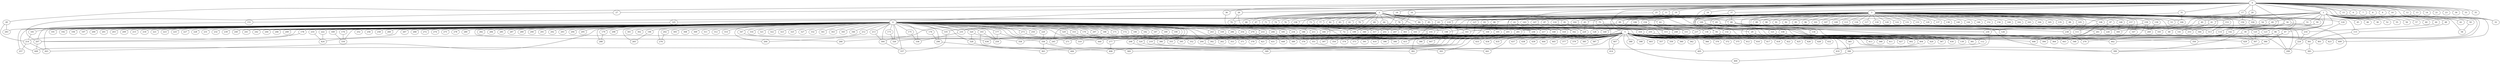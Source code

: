 
graph graphname {
    0 -- 1
0 -- 2
0 -- 3
0 -- 4
0 -- 5
0 -- 6
0 -- 7
0 -- 8
0 -- 9
0 -- 10
0 -- 11
0 -- 12
0 -- 13
0 -- 14
0 -- 15
0 -- 16
0 -- 17
0 -- 18
0 -- 19
0 -- 20
0 -- 21
0 -- 22
0 -- 23
0 -- 24
0 -- 25
0 -- 26
0 -- 27
0 -- 28
0 -- 29
0 -- 30
0 -- 31
0 -- 32
0 -- 33
0 -- 34
0 -- 35
0 -- 36
0 -- 37
0 -- 401
0 -- 423
1 -- 38
1 -- 39
1 -- 40
1 -- 41
1 -- 42
1 -- 43
1 -- 44
1 -- 45
1 -- 46
1 -- 47
1 -- 48
1 -- 49
1 -- 50
1 -- 51
1 -- 52
1 -- 53
1 -- 54
1 -- 55
1 -- 56
1 -- 57
1 -- 58
1 -- 59
1 -- 60
2 -- 61
2 -- 62
2 -- 63
2 -- 64
2 -- 65
2 -- 66
2 -- 67
2 -- 68
2 -- 69
2 -- 70
2 -- 71
2 -- 72
2 -- 73
2 -- 74
2 -- 75
2 -- 76
2 -- 77
2 -- 78
2 -- 79
2 -- 80
2 -- 81
2 -- 82
2 -- 83
2 -- 84
2 -- 85
2 -- 374
2 -- 53
3 -- 128
3 -- 130
3 -- 131
3 -- 132
3 -- 133
3 -- 134
3 -- 129
3 -- 136
3 -- 137
3 -- 138
3 -- 139
3 -- 140
3 -- 141
3 -- 142
3 -- 143
3 -- 144
3 -- 145
3 -- 146
3 -- 147
3 -- 148
3 -- 149
3 -- 150
3 -- 151
3 -- 152
3 -- 153
3 -- 154
3 -- 155
3 -- 156
3 -- 157
3 -- 158
3 -- 159
3 -- 160
3 -- 161
3 -- 162
3 -- 163
3 -- 164
3 -- 165
3 -- 166
3 -- 167
3 -- 135
3 -- 86
3 -- 87
3 -- 88
3 -- 89
3 -- 90
3 -- 91
3 -- 92
3 -- 93
3 -- 94
3 -- 95
3 -- 96
3 -- 97
3 -- 98
3 -- 99
3 -- 100
3 -- 101
3 -- 102
3 -- 103
3 -- 104
3 -- 105
3 -- 106
3 -- 107
3 -- 108
3 -- 109
3 -- 110
3 -- 111
3 -- 112
3 -- 113
3 -- 114
3 -- 115
3 -- 116
3 -- 117
3 -- 118
3 -- 119
3 -- 120
3 -- 121
3 -- 122
3 -- 123
3 -- 124
3 -- 125
3 -- 126
3 -- 127
3 -- 205
4 -- 168
4 -- 169
4 -- 170
4 -- 171
4 -- 172
4 -- 173
4 -- 174
4 -- 175
4 -- 176
4 -- 177
4 -- 178
4 -- 179
4 -- 180
4 -- 181
4 -- 182
4 -- 183
4 -- 184
4 -- 185
4 -- 186
4 -- 187
4 -- 188
4 -- 189
4 -- 190
4 -- 191
4 -- 192
4 -- 193
4 -- 194
4 -- 195
4 -- 196
4 -- 197
4 -- 198
4 -- 199
4 -- 200
4 -- 201
4 -- 202
4 -- 203
4 -- 204
4 -- 205
4 -- 206
4 -- 207
4 -- 208
4 -- 209
4 -- 210
4 -- 211
4 -- 212
4 -- 213
4 -- 214
4 -- 215
4 -- 216
4 -- 217
4 -- 218
4 -- 219
4 -- 220
4 -- 221
4 -- 222
4 -- 223
4 -- 224
4 -- 225
4 -- 226
4 -- 227
4 -- 228
4 -- 229
4 -- 230
4 -- 231
4 -- 232
4 -- 233
4 -- 234
4 -- 235
4 -- 236
4 -- 237
4 -- 238
4 -- 239
4 -- 240
4 -- 241
4 -- 242
4 -- 243
4 -- 244
4 -- 245
4 -- 246
4 -- 247
4 -- 248
4 -- 249
4 -- 250
4 -- 251
4 -- 252
4 -- 253
4 -- 254
4 -- 255
4 -- 256
4 -- 257
4 -- 258
4 -- 259
4 -- 260
4 -- 261
4 -- 262
4 -- 263
4 -- 264
4 -- 265
4 -- 266
4 -- 267
4 -- 268
4 -- 269
4 -- 270
4 -- 271
4 -- 272
4 -- 273
4 -- 274
4 -- 275
4 -- 276
4 -- 277
4 -- 278
4 -- 279
4 -- 280
4 -- 281
4 -- 282
4 -- 283
4 -- 284
4 -- 285
4 -- 286
4 -- 287
4 -- 288
4 -- 289
4 -- 290
4 -- 291
4 -- 292
4 -- 293
4 -- 294
4 -- 295
4 -- 296
4 -- 297
4 -- 298
4 -- 299
4 -- 300
4 -- 301
4 -- 302
4 -- 303
4 -- 304
4 -- 305
4 -- 306
4 -- 307
4 -- 308
4 -- 309
4 -- 310
4 -- 311
4 -- 312
4 -- 313
4 -- 314
4 -- 315
4 -- 316
4 -- 317
4 -- 318
4 -- 319
4 -- 320
4 -- 321
4 -- 322
4 -- 323
4 -- 324
4 -- 325
4 -- 326
4 -- 327
4 -- 328
4 -- 329
4 -- 330
4 -- 331
4 -- 332
4 -- 333
4 -- 334
4 -- 335
4 -- 336
4 -- 337
4 -- 338
4 -- 339
4 -- 340
4 -- 341
4 -- 342
4 -- 343
4 -- 344
4 -- 345
4 -- 346
4 -- 347
4 -- 72
4 -- 413
4 -- 449
5 -- 348
5 -- 349
5 -- 350
5 -- 351
5 -- 352
5 -- 353
5 -- 354
5 -- 355
5 -- 356
5 -- 357
5 -- 358
5 -- 359
5 -- 360
5 -- 361
5 -- 362
5 -- 363
5 -- 364
5 -- 365
5 -- 366
5 -- 367
5 -- 368
5 -- 369
5 -- 370
5 -- 371
5 -- 372
5 -- 373
5 -- 374
5 -- 375
5 -- 376
5 -- 377
5 -- 378
5 -- 379
5 -- 380
5 -- 381
5 -- 382
5 -- 383
5 -- 384
5 -- 385
5 -- 386
5 -- 387
5 -- 388
5 -- 389
5 -- 390
5 -- 391
5 -- 392
5 -- 393
5 -- 394
5 -- 395
5 -- 396
5 -- 397
5 -- 398
5 -- 399
5 -- 400
5 -- 401
5 -- 402
5 -- 403
5 -- 404
5 -- 405
5 -- 406
5 -- 407
5 -- 408
5 -- 409
5 -- 410
5 -- 411
5 -- 412
5 -- 413
5 -- 414
5 -- 415
5 -- 416
5 -- 417
5 -- 418
5 -- 419
5 -- 420
5 -- 421
5 -- 422
5 -- 423
5 -- 424
5 -- 425
5 -- 426
5 -- 427
5 -- 428
5 -- 429
5 -- 430
5 -- 431
5 -- 432
5 -- 433
5 -- 434
5 -- 435
5 -- 436
5 -- 437
5 -- 438
5 -- 439
5 -- 440
5 -- 441
5 -- 442
5 -- 443
5 -- 444
5 -- 445
5 -- 446
5 -- 447
5 -- 448
5 -- 449
5 -- 139
11 -- 41
11 -- 248
11 -- 245
12 -- 32
15 -- 409
16 -- 78
16 -- 247
17 -- 150
17 -- 226
18 -- 317
19 -- 99
19 -- 420
19 -- 119
20 -- 300
20 -- 104
22 -- 236
22 -- 342
24 -- 430
25 -- 63
25 -- 420
26 -- 397
26 -- 70
27 -- 207
28 -- 214
28 -- 283
29 -- 427
29 -- 404
31 -- 230
31 -- 166
34 -- 383
34 -- 161
34 -- 142
36 -- 234
37 -- 80
37 -- 236
39 -- 270
39 -- 307
40 -- 183
41 -- 141
41 -- 68
43 -- 229
44 -- 216
47 -- 384
47 -- 429
48 -- 115
49 -- 344
49 -- 114
49 -- 368
49 -- 313
50 -- 58
51 -- 399
54 -- 253
59 -- 411
59 -- 123
62 -- 132
63 -- 303
63 -- 324
63 -- 136
63 -- 396
64 -- 340
64 -- 155
65 -- 399
69 -- 199
70 -- 233
73 -- 103
73 -- 186
73 -- 149
75 -- 447
75 -- 94
78 -- 251
78 -- 204
79 -- 184
80 -- 125
80 -- 126
81 -- 368
81 -- 229
84 -- 373
85 -- 161
86 -- 299
86 -- 350
86 -- 442
87 -- 318
93 -- 376
94 -- 112
97 -- 381
97 -- 261
98 -- 198
98 -- 195
98 -- 330
99 -- 430
99 -- 281
100 -- 413
100 -- 134
102 -- 335
102 -- 315
103 -- 319
105 -- 238
106 -- 382
108 -- 446
108 -- 111
110 -- 342
112 -- 405
115 -- 361
121 -- 367
121 -- 404
124 -- 224
125 -- 307
125 -- 299
127 -- 389
128 -- 326
128 -- 386
130 -- 269
142 -- 348
142 -- 306
142 -- 443
142 -- 402
143 -- 217
145 -- 263
147 -- 168
148 -- 300
151 -- 207
153 -- 313
154 -- 248
154 -- 331
155 -- 277
155 -- 204
157 -- 167
157 -- 235
157 -- 394
158 -- 304
159 -- 237
159 -- 269
159 -- 364
161 -- 262
166 -- 261
169 -- 334
170 -- 392
170 -- 352
173 -- 326
174 -- 334
175 -- 336
176 -- 296
177 -- 356
177 -- 259
178 -- 207
179 -- 288
181 -- 214
184 -- 208
185 -- 376
186 -- 376
186 -- 271
188 -- 324
188 -- 266
193 -- 408
193 -- 259
195 -- 373
196 -- 265
202 -- 276
204 -- 393
205 -- 391
206 -- 389
207 -- 449
208 -- 349
210 -- 424
211 -- 351
212 -- 264
213 -- 304
214 -- 257
214 -- 263
216 -- 224
219 -- 405
220 -- 356
222 -- 424
224 -- 299
229 -- 415
230 -- 390
233 -- 448
233 -- 245
234 -- 389
235 -- 336
238 -- 270
243 -- 353
251 -- 354
254 -- 421
255 -- 404
261 -- 446
273 -- 440
277 -- 408
279 -- 431
281 -- 410
286 -- 378
296 -- 363
304 -- 337
310 -- 402
315 -- 411
320 -- 328
320 -- 358
324 -- 382
328 -- 406
329 -- 380
329 -- 355
330 -- 351
333 -- 395
335 -- 337
338 -- 430
339 -- 371
347 -- 436
351 -- 441
356 -- 363
356 -- 369
361 -- 383
365 -- 390
384 -- 399
390 -- 400
404 -- 419
407 -- 414

}
